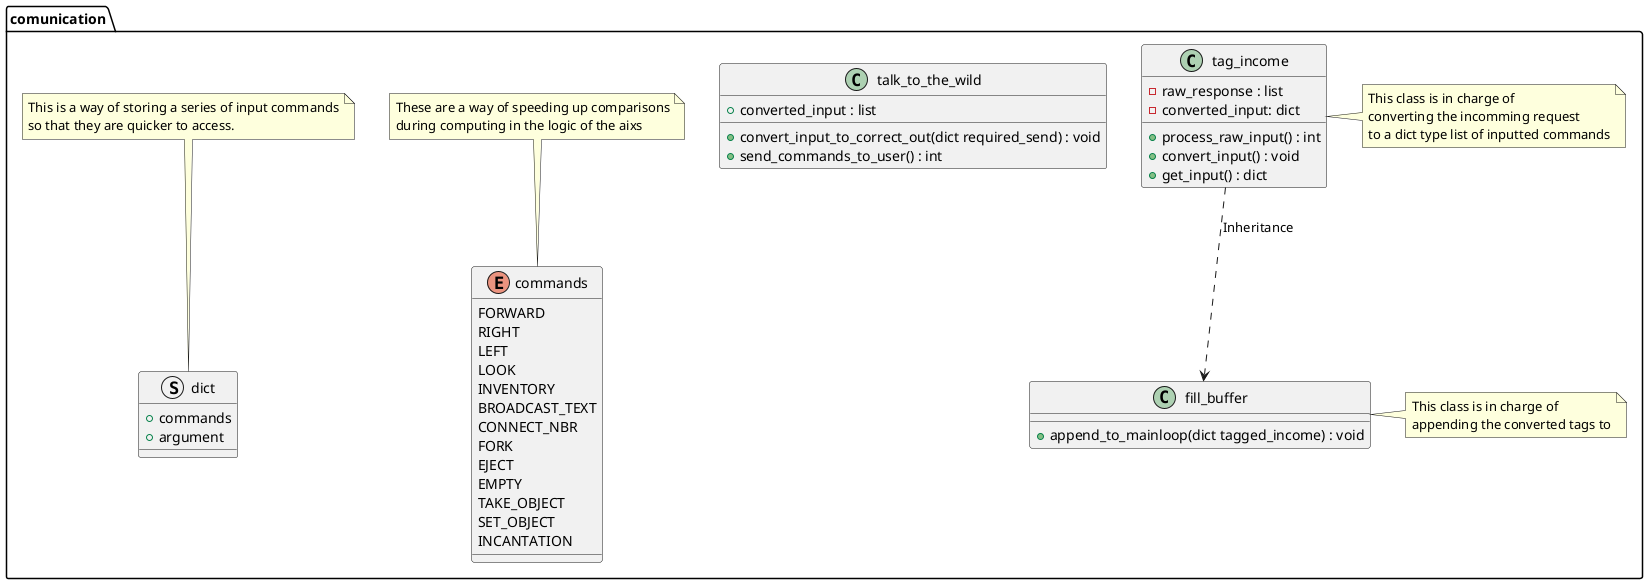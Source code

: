 @startuml comunication

namespace comunication {
    enum commands {
        FORWARD
        RIGHT
        LEFT
        LOOK
        INVENTORY
        BROADCAST_TEXT
        CONNECT_NBR
        FORK
        EJECT
        EMPTY
        TAKE_OBJECT
        SET_OBJECT
        INCANTATION
    }
    
    struct dict {
        +commands
        +argument
    }

    class tag_income {
        -raw_response : list
        -converted_input: dict
        +process_raw_input() : int
        +convert_input() : void
        +get_input() : dict
    }
    class fill_buffer {
        +append_to_mainloop(dict tagged_income) : void
    }
    class talk_to_the_wild {
        +converted_input : list
        +convert_input_to_correct_out(dict required_send) : void
        +send_commands_to_user() : int
    }

    note right of tag_income
        This class is in charge of
        converting the incomming request
        to a dict type list of inputted commands
    end note

    note right of fill_buffer
        This class is in charge of
        appending the converted tags to
    end note

    note top of commands
        These are a way of speeding up comparisons
        during computing in the logic of the aixs
    end note

    note top of dict
        This is a way of storing a series of input commands
        so that they are quicker to access.
    end note

    tag_income ..> fill_buffer : Inheritance
}

@enduml comunication
